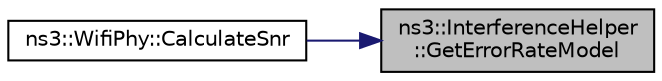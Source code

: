 digraph "ns3::InterferenceHelper::GetErrorRateModel"
{
 // LATEX_PDF_SIZE
  edge [fontname="Helvetica",fontsize="10",labelfontname="Helvetica",labelfontsize="10"];
  node [fontname="Helvetica",fontsize="10",shape=record];
  rankdir="RL";
  Node1 [label="ns3::InterferenceHelper\l::GetErrorRateModel",height=0.2,width=0.4,color="black", fillcolor="grey75", style="filled", fontcolor="black",tooltip="Return the error rate model."];
  Node1 -> Node2 [dir="back",color="midnightblue",fontsize="10",style="solid",fontname="Helvetica"];
  Node2 [label="ns3::WifiPhy::CalculateSnr",height=0.2,width=0.4,color="black", fillcolor="white", style="filled",URL="$classns3_1_1_wifi_phy.html#abedf45aca39344a71223eebc58694732",tooltip=" "];
}
